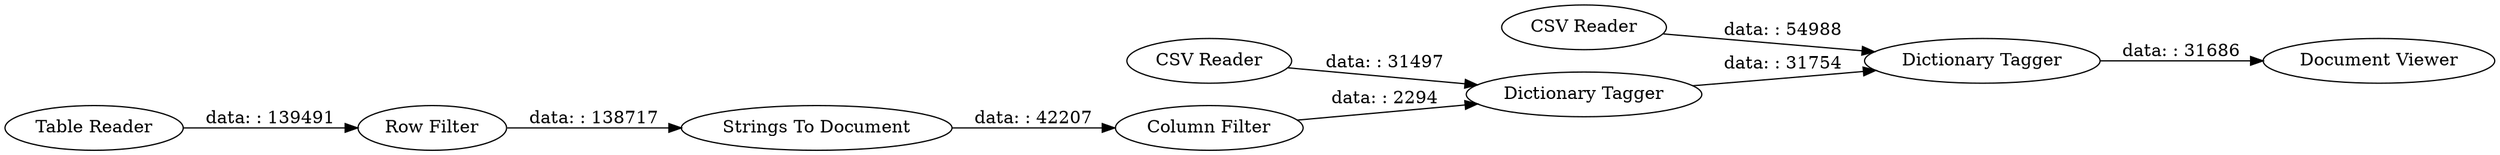 digraph {
	"-7872572742858954619_130" [label="Document Viewer"]
	"-2455016401279979609_20" [label="Row Filter"]
	"-2455016401279979609_35" [label="Table Reader"]
	"-2648935702549953309_40" [label="CSV Reader"]
	"-2648935702549953309_37" [label="Dictionary Tagger"]
	"-2648935702549953309_39" [label="CSV Reader"]
	"-2455016401279979609_22" [label="Column Filter"]
	"-2455016401279979609_33" [label="Strings To Document"]
	"-2648935702549953309_38" [label="Dictionary Tagger"]
	"-2648935702549953309_39" -> "-2648935702549953309_37" [label="data: : 31497"]
	"-2455016401279979609_33" -> "-2455016401279979609_22" [label="data: : 42207"]
	"-2455016401279979609_20" -> "-2455016401279979609_33" [label="data: : 138717"]
	"-2648935702549953309_40" -> "-2648935702549953309_38" [label="data: : 54988"]
	"-2648935702549953309_37" -> "-2648935702549953309_38" [label="data: : 31754"]
	"-2455016401279979609_35" -> "-2455016401279979609_20" [label="data: : 139491"]
	"-2455016401279979609_22" -> "-2648935702549953309_37" [label="data: : 2294"]
	"-2648935702549953309_38" -> "-7872572742858954619_130" [label="data: : 31686"]
	rankdir=LR
}
